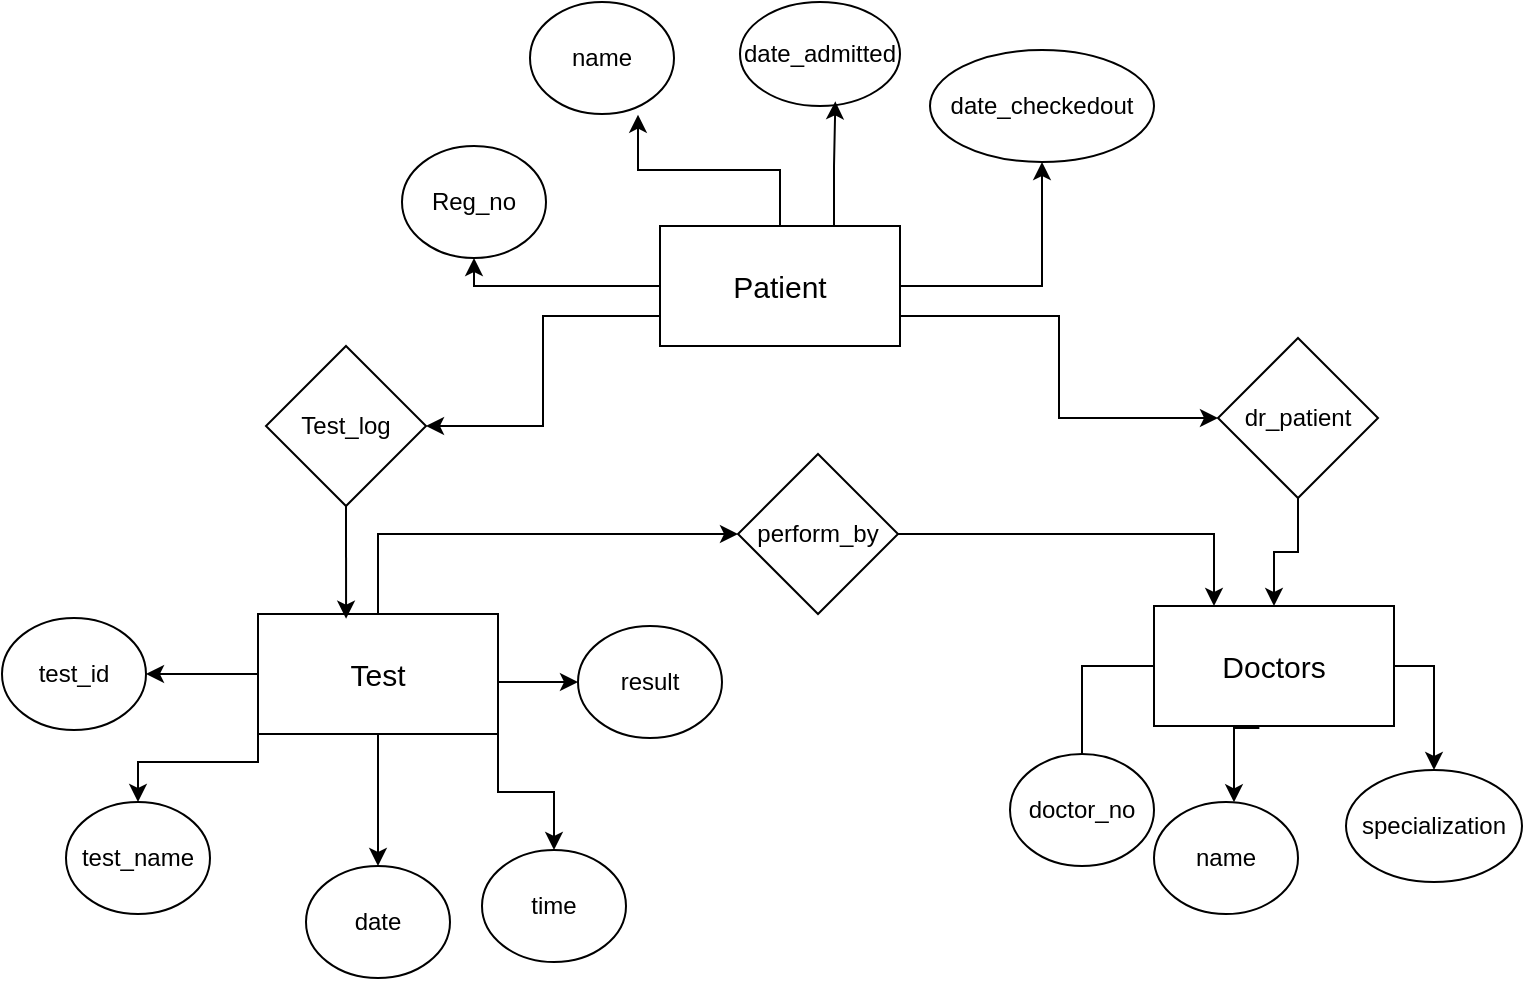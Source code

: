 <mxfile version="24.4.0" type="device">
  <diagram id="R2lEEEUBdFMjLlhIrx00" name="Page-1">
    <mxGraphModel dx="1006" dy="493" grid="1" gridSize="8" guides="1" tooltips="1" connect="1" arrows="1" fold="1" page="1" pageScale="1" pageWidth="850" pageHeight="1100" math="0" shadow="0" extFonts="Permanent Marker^https://fonts.googleapis.com/css?family=Permanent+Marker">
      <root>
        <mxCell id="0" />
        <mxCell id="1" parent="0" />
        <mxCell id="hrWA55zGwtSvdRGhzl9p-38" value="" style="edgeStyle=orthogonalEdgeStyle;rounded=0;orthogonalLoop=1;jettySize=auto;html=1;exitX=0.439;exitY=1.017;exitDx=0;exitDy=0;exitPerimeter=0;" edge="1" parent="1" source="hrWA55zGwtSvdRGhzl9p-1" target="hrWA55zGwtSvdRGhzl9p-36">
          <mxGeometry relative="1" as="geometry">
            <Array as="points">
              <mxPoint x="632" y="371" />
            </Array>
          </mxGeometry>
        </mxCell>
        <mxCell id="hrWA55zGwtSvdRGhzl9p-39" style="edgeStyle=orthogonalEdgeStyle;rounded=0;orthogonalLoop=1;jettySize=auto;html=1;exitX=1;exitY=0.5;exitDx=0;exitDy=0;" edge="1" parent="1" source="hrWA55zGwtSvdRGhzl9p-1" target="hrWA55zGwtSvdRGhzl9p-37">
          <mxGeometry relative="1" as="geometry" />
        </mxCell>
        <mxCell id="hrWA55zGwtSvdRGhzl9p-41" style="edgeStyle=orthogonalEdgeStyle;rounded=0;orthogonalLoop=1;jettySize=auto;html=1;exitX=0;exitY=0.5;exitDx=0;exitDy=0;entryX=0;entryY=0;entryDx=0;entryDy=0;" edge="1" parent="1" source="hrWA55zGwtSvdRGhzl9p-1" target="hrWA55zGwtSvdRGhzl9p-35">
          <mxGeometry relative="1" as="geometry">
            <Array as="points">
              <mxPoint x="556" y="340" />
              <mxPoint x="556" y="392" />
            </Array>
          </mxGeometry>
        </mxCell>
        <mxCell id="hrWA55zGwtSvdRGhzl9p-1" value="&lt;font style=&quot;font-size: 15px;&quot;&gt;Doctors&lt;/font&gt;" style="rounded=0;whiteSpace=wrap;html=1;" vertex="1" parent="1">
          <mxGeometry x="592" y="310" width="120" height="60" as="geometry" />
        </mxCell>
        <mxCell id="hrWA55zGwtSvdRGhzl9p-28" style="edgeStyle=orthogonalEdgeStyle;rounded=0;orthogonalLoop=1;jettySize=auto;html=1;exitX=0;exitY=1;exitDx=0;exitDy=0;entryX=0.5;entryY=0;entryDx=0;entryDy=0;" edge="1" parent="1" source="hrWA55zGwtSvdRGhzl9p-2" target="hrWA55zGwtSvdRGhzl9p-22">
          <mxGeometry relative="1" as="geometry">
            <Array as="points">
              <mxPoint x="144" y="388" />
              <mxPoint x="84" y="388" />
            </Array>
          </mxGeometry>
        </mxCell>
        <mxCell id="hrWA55zGwtSvdRGhzl9p-29" value="" style="edgeStyle=orthogonalEdgeStyle;rounded=0;orthogonalLoop=1;jettySize=auto;html=1;" edge="1" parent="1" source="hrWA55zGwtSvdRGhzl9p-2" target="hrWA55zGwtSvdRGhzl9p-23">
          <mxGeometry relative="1" as="geometry" />
        </mxCell>
        <mxCell id="hrWA55zGwtSvdRGhzl9p-32" value="" style="edgeStyle=orthogonalEdgeStyle;rounded=0;orthogonalLoop=1;jettySize=auto;html=1;" edge="1" parent="1" source="hrWA55zGwtSvdRGhzl9p-2" target="hrWA55zGwtSvdRGhzl9p-25">
          <mxGeometry relative="1" as="geometry">
            <Array as="points">
              <mxPoint x="272" y="348" />
              <mxPoint x="272" y="348" />
            </Array>
          </mxGeometry>
        </mxCell>
        <mxCell id="hrWA55zGwtSvdRGhzl9p-33" style="edgeStyle=orthogonalEdgeStyle;rounded=0;orthogonalLoop=1;jettySize=auto;html=1;exitX=1;exitY=1;exitDx=0;exitDy=0;entryX=0.5;entryY=0;entryDx=0;entryDy=0;" edge="1" parent="1" source="hrWA55zGwtSvdRGhzl9p-2" target="hrWA55zGwtSvdRGhzl9p-24">
          <mxGeometry relative="1" as="geometry" />
        </mxCell>
        <mxCell id="hrWA55zGwtSvdRGhzl9p-34" value="" style="edgeStyle=orthogonalEdgeStyle;rounded=0;orthogonalLoop=1;jettySize=auto;html=1;" edge="1" parent="1" source="hrWA55zGwtSvdRGhzl9p-2" target="hrWA55zGwtSvdRGhzl9p-21">
          <mxGeometry relative="1" as="geometry" />
        </mxCell>
        <mxCell id="hrWA55zGwtSvdRGhzl9p-49" style="edgeStyle=orthogonalEdgeStyle;rounded=0;orthogonalLoop=1;jettySize=auto;html=1;exitX=0.5;exitY=0;exitDx=0;exitDy=0;" edge="1" parent="1" source="hrWA55zGwtSvdRGhzl9p-2" target="hrWA55zGwtSvdRGhzl9p-48">
          <mxGeometry relative="1" as="geometry" />
        </mxCell>
        <mxCell id="hrWA55zGwtSvdRGhzl9p-2" value="&lt;font style=&quot;font-size: 15px;&quot;&gt;Test&lt;/font&gt;" style="rounded=0;whiteSpace=wrap;html=1;" vertex="1" parent="1">
          <mxGeometry x="144" y="314" width="120" height="60" as="geometry" />
        </mxCell>
        <mxCell id="hrWA55zGwtSvdRGhzl9p-13" style="edgeStyle=orthogonalEdgeStyle;rounded=0;orthogonalLoop=1;jettySize=auto;html=1;entryX=0.5;entryY=1;entryDx=0;entryDy=0;" edge="1" parent="1" source="hrWA55zGwtSvdRGhzl9p-3" target="hrWA55zGwtSvdRGhzl9p-8">
          <mxGeometry relative="1" as="geometry">
            <Array as="points">
              <mxPoint x="252" y="150" />
            </Array>
          </mxGeometry>
        </mxCell>
        <mxCell id="hrWA55zGwtSvdRGhzl9p-16" style="edgeStyle=orthogonalEdgeStyle;rounded=0;orthogonalLoop=1;jettySize=auto;html=1;exitX=1;exitY=0.5;exitDx=0;exitDy=0;entryX=0.5;entryY=1;entryDx=0;entryDy=0;" edge="1" parent="1" source="hrWA55zGwtSvdRGhzl9p-3" target="hrWA55zGwtSvdRGhzl9p-5">
          <mxGeometry relative="1" as="geometry" />
        </mxCell>
        <mxCell id="hrWA55zGwtSvdRGhzl9p-45" style="edgeStyle=orthogonalEdgeStyle;rounded=0;orthogonalLoop=1;jettySize=auto;html=1;exitX=0;exitY=0.75;exitDx=0;exitDy=0;entryX=1;entryY=0.5;entryDx=0;entryDy=0;" edge="1" parent="1" source="hrWA55zGwtSvdRGhzl9p-3" target="hrWA55zGwtSvdRGhzl9p-17">
          <mxGeometry relative="1" as="geometry" />
        </mxCell>
        <mxCell id="hrWA55zGwtSvdRGhzl9p-47" style="edgeStyle=orthogonalEdgeStyle;rounded=0;orthogonalLoop=1;jettySize=auto;html=1;exitX=1;exitY=0.75;exitDx=0;exitDy=0;" edge="1" parent="1" source="hrWA55zGwtSvdRGhzl9p-3" target="hrWA55zGwtSvdRGhzl9p-42">
          <mxGeometry relative="1" as="geometry" />
        </mxCell>
        <mxCell id="hrWA55zGwtSvdRGhzl9p-3" value="&lt;font style=&quot;font-size: 15px;&quot;&gt;Patient&lt;/font&gt;" style="rounded=0;whiteSpace=wrap;html=1;" vertex="1" parent="1">
          <mxGeometry x="345" y="120" width="120" height="60" as="geometry" />
        </mxCell>
        <mxCell id="hrWA55zGwtSvdRGhzl9p-5" value="date_checkedout" style="ellipse;whiteSpace=wrap;html=1;" vertex="1" parent="1">
          <mxGeometry x="480" y="32" width="112" height="56" as="geometry" />
        </mxCell>
        <mxCell id="hrWA55zGwtSvdRGhzl9p-6" value="date_admitted" style="ellipse;whiteSpace=wrap;html=1;" vertex="1" parent="1">
          <mxGeometry x="385" y="8" width="80" height="52" as="geometry" />
        </mxCell>
        <mxCell id="hrWA55zGwtSvdRGhzl9p-7" value="name" style="ellipse;whiteSpace=wrap;html=1;" vertex="1" parent="1">
          <mxGeometry x="280" y="8" width="72" height="56" as="geometry" />
        </mxCell>
        <mxCell id="hrWA55zGwtSvdRGhzl9p-8" value="Reg_no" style="ellipse;whiteSpace=wrap;html=1;" vertex="1" parent="1">
          <mxGeometry x="216" y="80" width="72" height="56" as="geometry" />
        </mxCell>
        <mxCell id="hrWA55zGwtSvdRGhzl9p-12" style="edgeStyle=orthogonalEdgeStyle;rounded=0;orthogonalLoop=1;jettySize=auto;html=1;entryX=0.75;entryY=1.006;entryDx=0;entryDy=0;entryPerimeter=0;exitX=0.5;exitY=0;exitDx=0;exitDy=0;" edge="1" parent="1" source="hrWA55zGwtSvdRGhzl9p-3" target="hrWA55zGwtSvdRGhzl9p-7">
          <mxGeometry relative="1" as="geometry">
            <mxPoint x="416" y="104" as="sourcePoint" />
          </mxGeometry>
        </mxCell>
        <mxCell id="hrWA55zGwtSvdRGhzl9p-15" style="edgeStyle=orthogonalEdgeStyle;rounded=0;orthogonalLoop=1;jettySize=auto;html=1;exitX=0.75;exitY=0;exitDx=0;exitDy=0;entryX=0.596;entryY=0.955;entryDx=0;entryDy=0;entryPerimeter=0;" edge="1" parent="1" source="hrWA55zGwtSvdRGhzl9p-3" target="hrWA55zGwtSvdRGhzl9p-6">
          <mxGeometry relative="1" as="geometry">
            <Array as="points">
              <mxPoint x="432" y="120" />
              <mxPoint x="432" y="90" />
            </Array>
          </mxGeometry>
        </mxCell>
        <mxCell id="hrWA55zGwtSvdRGhzl9p-17" value="Test_log" style="rhombus;whiteSpace=wrap;html=1;" vertex="1" parent="1">
          <mxGeometry x="148" y="180" width="80" height="80" as="geometry" />
        </mxCell>
        <mxCell id="hrWA55zGwtSvdRGhzl9p-21" value="test_id" style="ellipse;whiteSpace=wrap;html=1;" vertex="1" parent="1">
          <mxGeometry x="16" y="316" width="72" height="56" as="geometry" />
        </mxCell>
        <mxCell id="hrWA55zGwtSvdRGhzl9p-22" value="test_name" style="ellipse;whiteSpace=wrap;html=1;" vertex="1" parent="1">
          <mxGeometry x="48" y="408" width="72" height="56" as="geometry" />
        </mxCell>
        <mxCell id="hrWA55zGwtSvdRGhzl9p-23" value="date" style="ellipse;whiteSpace=wrap;html=1;" vertex="1" parent="1">
          <mxGeometry x="168" y="440" width="72" height="56" as="geometry" />
        </mxCell>
        <mxCell id="hrWA55zGwtSvdRGhzl9p-24" value="time" style="ellipse;whiteSpace=wrap;html=1;" vertex="1" parent="1">
          <mxGeometry x="256" y="432" width="72" height="56" as="geometry" />
        </mxCell>
        <mxCell id="hrWA55zGwtSvdRGhzl9p-25" value="result" style="ellipse;whiteSpace=wrap;html=1;" vertex="1" parent="1">
          <mxGeometry x="304" y="320" width="72" height="56" as="geometry" />
        </mxCell>
        <mxCell id="hrWA55zGwtSvdRGhzl9p-35" value="doctor_no" style="ellipse;whiteSpace=wrap;html=1;" vertex="1" parent="1">
          <mxGeometry x="520" y="384" width="72" height="56" as="geometry" />
        </mxCell>
        <mxCell id="hrWA55zGwtSvdRGhzl9p-36" value="name" style="ellipse;whiteSpace=wrap;html=1;" vertex="1" parent="1">
          <mxGeometry x="592" y="408" width="72" height="56" as="geometry" />
        </mxCell>
        <mxCell id="hrWA55zGwtSvdRGhzl9p-37" value="specialization" style="ellipse;whiteSpace=wrap;html=1;" vertex="1" parent="1">
          <mxGeometry x="688" y="392" width="88" height="56" as="geometry" />
        </mxCell>
        <mxCell id="hrWA55zGwtSvdRGhzl9p-44" style="edgeStyle=orthogonalEdgeStyle;rounded=0;orthogonalLoop=1;jettySize=auto;html=1;exitX=0.5;exitY=1;exitDx=0;exitDy=0;entryX=0.5;entryY=0;entryDx=0;entryDy=0;" edge="1" parent="1" source="hrWA55zGwtSvdRGhzl9p-42" target="hrWA55zGwtSvdRGhzl9p-1">
          <mxGeometry relative="1" as="geometry" />
        </mxCell>
        <mxCell id="hrWA55zGwtSvdRGhzl9p-42" value="dr_patient" style="rhombus;whiteSpace=wrap;html=1;" vertex="1" parent="1">
          <mxGeometry x="624" y="176" width="80" height="80" as="geometry" />
        </mxCell>
        <mxCell id="hrWA55zGwtSvdRGhzl9p-43" style="edgeStyle=orthogonalEdgeStyle;rounded=0;orthogonalLoop=1;jettySize=auto;html=1;exitX=0.5;exitY=1;exitDx=0;exitDy=0;entryX=0.367;entryY=0.039;entryDx=0;entryDy=0;entryPerimeter=0;" edge="1" parent="1" source="hrWA55zGwtSvdRGhzl9p-17" target="hrWA55zGwtSvdRGhzl9p-2">
          <mxGeometry relative="1" as="geometry" />
        </mxCell>
        <mxCell id="hrWA55zGwtSvdRGhzl9p-50" style="edgeStyle=orthogonalEdgeStyle;rounded=0;orthogonalLoop=1;jettySize=auto;html=1;exitX=1;exitY=0.5;exitDx=0;exitDy=0;entryX=0.25;entryY=0;entryDx=0;entryDy=0;" edge="1" parent="1" source="hrWA55zGwtSvdRGhzl9p-48" target="hrWA55zGwtSvdRGhzl9p-1">
          <mxGeometry relative="1" as="geometry" />
        </mxCell>
        <mxCell id="hrWA55zGwtSvdRGhzl9p-48" value="perform_by" style="rhombus;whiteSpace=wrap;html=1;" vertex="1" parent="1">
          <mxGeometry x="384" y="234" width="80" height="80" as="geometry" />
        </mxCell>
      </root>
    </mxGraphModel>
  </diagram>
</mxfile>
